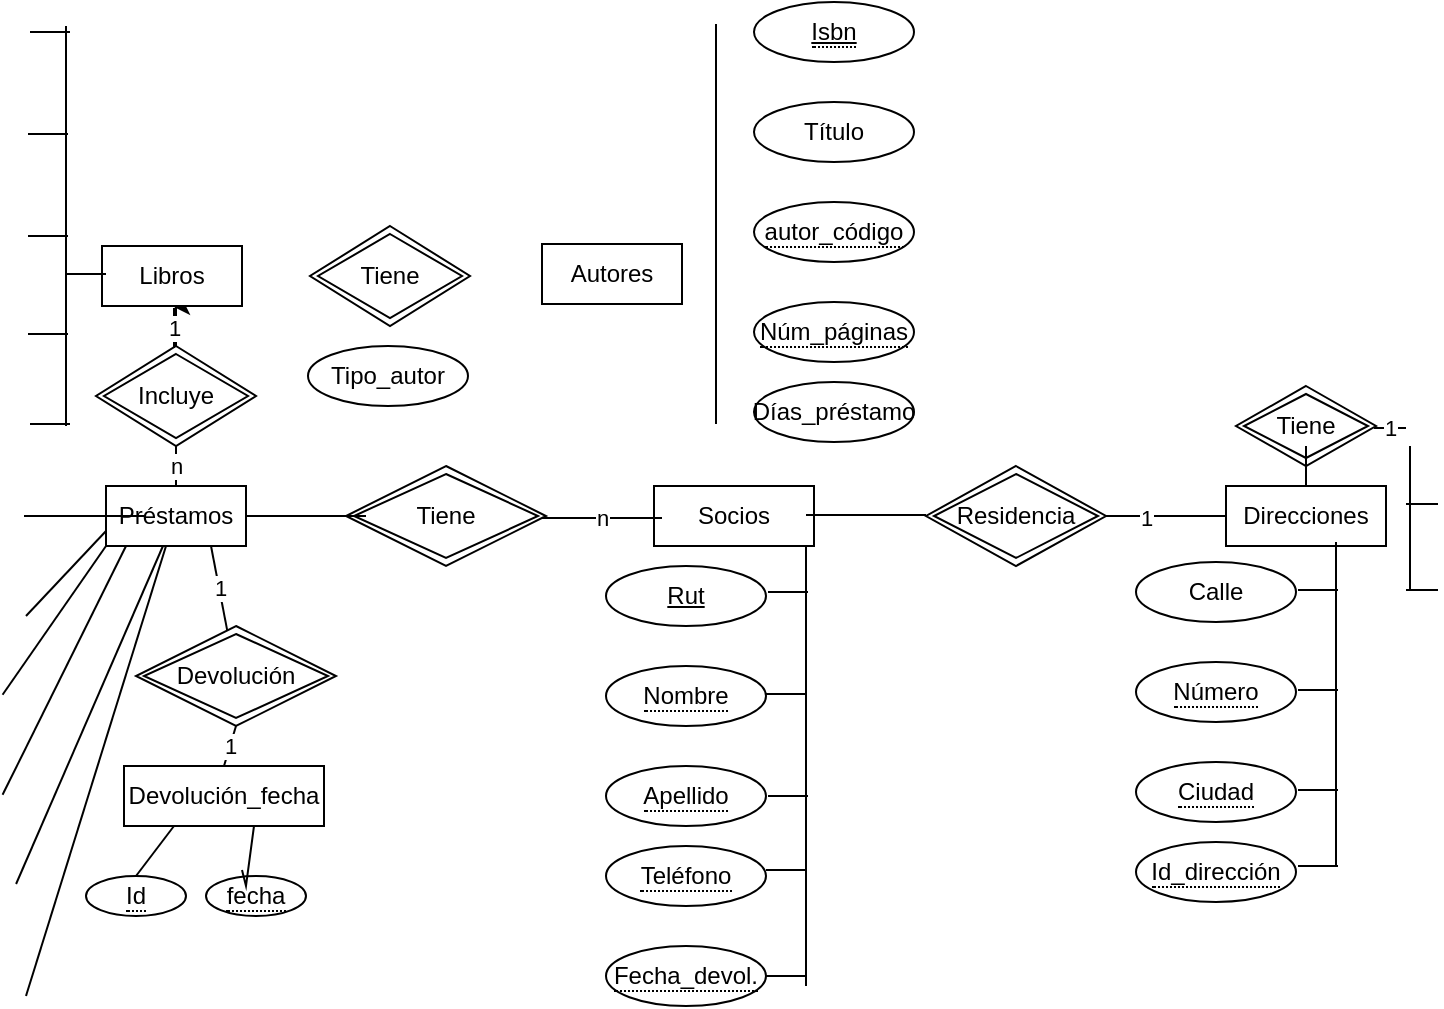 <mxfile version="16.5.2" type="github"><diagram id="OkflcsPEO62Xlo-orJe6" name="Page-1"><mxGraphModel dx="846" dy="393" grid="1" gridSize="10" guides="1" tooltips="1" connect="1" arrows="1" fold="1" page="1" pageScale="1" pageWidth="827" pageHeight="1169" math="0" shadow="0"><root><mxCell id="0"/><mxCell id="1" parent="0"/><mxCell id="8qWArn2cPxqioZ6nU-dQ-1" value="Tiene" style="shape=rhombus;double=1;perimeter=rhombusPerimeter;whiteSpace=wrap;html=1;align=center;" vertex="1" parent="1"><mxGeometry x="300" y="292" width="100" height="50" as="geometry"/></mxCell><mxCell id="8qWArn2cPxqioZ6nU-dQ-2" value="Socios" style="whiteSpace=wrap;html=1;align=center;" vertex="1" parent="1"><mxGeometry x="454" y="302" width="80" height="30" as="geometry"/></mxCell><mxCell id="8qWArn2cPxqioZ6nU-dQ-3" value="Préstamos" style="whiteSpace=wrap;html=1;align=center;" vertex="1" parent="1"><mxGeometry x="180" y="302" width="70" height="30" as="geometry"/></mxCell><mxCell id="8qWArn2cPxqioZ6nU-dQ-4" value="Residencia" style="shape=rhombus;double=1;perimeter=rhombusPerimeter;whiteSpace=wrap;html=1;align=center;" vertex="1" parent="1"><mxGeometry x="590" y="292" width="90" height="50" as="geometry"/></mxCell><mxCell id="8qWArn2cPxqioZ6nU-dQ-5" value="Direcciones" style="whiteSpace=wrap;html=1;align=center;" vertex="1" parent="1"><mxGeometry x="740" y="302" width="80" height="30" as="geometry"/></mxCell><mxCell id="8qWArn2cPxqioZ6nU-dQ-6" value="Devolución" style="shape=rhombus;double=1;perimeter=rhombusPerimeter;whiteSpace=wrap;html=1;align=center;" vertex="1" parent="1"><mxGeometry x="195" y="372" width="100" height="50" as="geometry"/></mxCell><mxCell id="8qWArn2cPxqioZ6nU-dQ-7" value="Devolución_fecha" style="whiteSpace=wrap;html=1;align=center;" vertex="1" parent="1"><mxGeometry x="189" y="442" width="100" height="30" as="geometry"/></mxCell><mxCell id="8qWArn2cPxqioZ6nU-dQ-8" value="&lt;span style=&quot;border-bottom: 1px dotted&quot;&gt;fecha&lt;/span&gt;" style="ellipse;whiteSpace=wrap;html=1;align=center;" vertex="1" parent="1"><mxGeometry x="230" y="497" width="50" height="20" as="geometry"/></mxCell><mxCell id="8qWArn2cPxqioZ6nU-dQ-9" value="&lt;span style=&quot;border-bottom: 1px dotted&quot;&gt;Id&lt;/span&gt;" style="ellipse;whiteSpace=wrap;html=1;align=center;" vertex="1" parent="1"><mxGeometry x="170" y="497" width="50" height="20" as="geometry"/></mxCell><mxCell id="8qWArn2cPxqioZ6nU-dQ-10" value="1" style="endArrow=none;html=1;rounded=0;entryX=0.75;entryY=1;entryDx=0;entryDy=0;" edge="1" parent="1" source="8qWArn2cPxqioZ6nU-dQ-6" target="8qWArn2cPxqioZ6nU-dQ-3"><mxGeometry relative="1" as="geometry"><mxPoint x="180" y="372" as="sourcePoint"/><mxPoint x="340" y="372" as="targetPoint"/></mxGeometry></mxCell><mxCell id="8qWArn2cPxqioZ6nU-dQ-11" value="1" style="endArrow=none;html=1;rounded=0;entryX=0.5;entryY=1;entryDx=0;entryDy=0;exitX=0.5;exitY=0;exitDx=0;exitDy=0;" edge="1" parent="1" source="8qWArn2cPxqioZ6nU-dQ-7" target="8qWArn2cPxqioZ6nU-dQ-6"><mxGeometry relative="1" as="geometry"><mxPoint x="250" y="422" as="sourcePoint"/><mxPoint x="251.557" y="381.528" as="targetPoint"/></mxGeometry></mxCell><mxCell id="8qWArn2cPxqioZ6nU-dQ-12" value="" style="endArrow=none;html=1;rounded=0;exitX=0.5;exitY=0;exitDx=0;exitDy=0;entryX=0.25;entryY=1;entryDx=0;entryDy=0;" edge="1" parent="1" source="8qWArn2cPxqioZ6nU-dQ-9" target="8qWArn2cPxqioZ6nU-dQ-7"><mxGeometry relative="1" as="geometry"><mxPoint x="350" y="492" as="sourcePoint"/><mxPoint x="340" y="462" as="targetPoint"/></mxGeometry></mxCell><mxCell id="8qWArn2cPxqioZ6nU-dQ-13" value="" style="endArrow=none;html=1;rounded=0;entryX=0.65;entryY=1;entryDx=0;entryDy=0;entryPerimeter=0;exitX=0.36;exitY=-0.15;exitDx=0;exitDy=0;exitPerimeter=0;" edge="1" parent="1" source="8qWArn2cPxqioZ6nU-dQ-8" target="8qWArn2cPxqioZ6nU-dQ-7"><mxGeometry relative="1" as="geometry"><mxPoint x="360" y="502" as="sourcePoint"/><mxPoint x="350" y="472" as="targetPoint"/><Array as="points"><mxPoint x="250" y="502"/></Array></mxGeometry></mxCell><mxCell id="8qWArn2cPxqioZ6nU-dQ-14" value="" style="endArrow=none;html=1;rounded=0;exitX=1;exitY=0.5;exitDx=0;exitDy=0;entryX=0;entryY=0.75;entryDx=0;entryDy=0;" edge="1" parent="1" target="8qWArn2cPxqioZ6nU-dQ-3"><mxGeometry relative="1" as="geometry"><mxPoint x="140" y="367" as="sourcePoint"/><mxPoint x="390" y="442" as="targetPoint"/></mxGeometry></mxCell><mxCell id="8qWArn2cPxqioZ6nU-dQ-15" value="" style="endArrow=none;html=1;rounded=0;exitX=1;exitY=0;exitDx=0;exitDy=0;entryX=0;entryY=1;entryDx=0;entryDy=0;entryPerimeter=0;" edge="1" parent="1" target="8qWArn2cPxqioZ6nU-dQ-3"><mxGeometry relative="1" as="geometry"><mxPoint x="128.284" y="406.393" as="sourcePoint"/><mxPoint x="190" y="334.5" as="targetPoint"/></mxGeometry></mxCell><mxCell id="8qWArn2cPxqioZ6nU-dQ-16" value="" style="endArrow=none;html=1;rounded=0;exitX=1;exitY=0;exitDx=0;exitDy=0;entryX=0.143;entryY=1;entryDx=0;entryDy=0;entryPerimeter=0;" edge="1" parent="1" target="8qWArn2cPxqioZ6nU-dQ-3"><mxGeometry relative="1" as="geometry"><mxPoint x="128.284" y="456.393" as="sourcePoint"/><mxPoint x="200" y="344.5" as="targetPoint"/></mxGeometry></mxCell><mxCell id="8qWArn2cPxqioZ6nU-dQ-17" value="" style="endArrow=none;html=1;rounded=0;exitX=0.938;exitY=0.3;exitDx=0;exitDy=0;exitPerimeter=0;" edge="1" parent="1" target="8qWArn2cPxqioZ6nU-dQ-3"><mxGeometry relative="1" as="geometry"><mxPoint x="135.04" y="501" as="sourcePoint"/><mxPoint x="200.01" y="342" as="targetPoint"/></mxGeometry></mxCell><mxCell id="8qWArn2cPxqioZ6nU-dQ-18" value="" style="endArrow=none;html=1;rounded=0;exitX=1;exitY=0.5;exitDx=0;exitDy=0;" edge="1" parent="1"><mxGeometry relative="1" as="geometry"><mxPoint x="140" y="557" as="sourcePoint"/><mxPoint x="210" y="332" as="targetPoint"/></mxGeometry></mxCell><mxCell id="8qWArn2cPxqioZ6nU-dQ-19" value="&lt;u&gt;Rut&lt;/u&gt;" style="ellipse;whiteSpace=wrap;html=1;align=center;" vertex="1" parent="1"><mxGeometry x="430" y="342" width="80" height="30" as="geometry"/></mxCell><mxCell id="8qWArn2cPxqioZ6nU-dQ-20" value="&lt;span style=&quot;border-bottom: 1px dotted&quot;&gt;Nombre&lt;/span&gt;" style="ellipse;whiteSpace=wrap;html=1;align=center;" vertex="1" parent="1"><mxGeometry x="430" y="392" width="80" height="30" as="geometry"/></mxCell><mxCell id="8qWArn2cPxqioZ6nU-dQ-21" value="&lt;span style=&quot;border-bottom: 1px dotted&quot;&gt;Apellido&lt;/span&gt;" style="ellipse;whiteSpace=wrap;html=1;align=center;" vertex="1" parent="1"><mxGeometry x="430" y="442" width="80" height="30" as="geometry"/></mxCell><mxCell id="8qWArn2cPxqioZ6nU-dQ-22" value="&lt;span style=&quot;border-bottom: 1px dotted&quot;&gt;Fecha_devol.&lt;/span&gt;" style="ellipse;whiteSpace=wrap;html=1;align=center;" vertex="1" parent="1"><mxGeometry x="430" y="532" width="80" height="30" as="geometry"/></mxCell><mxCell id="8qWArn2cPxqioZ6nU-dQ-23" value="&lt;span style=&quot;border-bottom: 1px dotted&quot;&gt;Teléfono&lt;/span&gt;" style="ellipse;whiteSpace=wrap;html=1;align=center;" vertex="1" parent="1"><mxGeometry x="430" y="482" width="80" height="30" as="geometry"/></mxCell><mxCell id="8qWArn2cPxqioZ6nU-dQ-24" value="" style="endArrow=none;html=1;rounded=0;exitX=0.95;exitY=1;exitDx=0;exitDy=0;exitPerimeter=0;" edge="1" parent="1" source="8qWArn2cPxqioZ6nU-dQ-2"><mxGeometry relative="1" as="geometry"><mxPoint x="350" y="492" as="sourcePoint"/><mxPoint x="530" y="552" as="targetPoint"/></mxGeometry></mxCell><mxCell id="8qWArn2cPxqioZ6nU-dQ-25" value="" style="endArrow=none;html=1;rounded=0;exitX=1;exitY=0.5;exitDx=0;exitDy=0;" edge="1" parent="1" source="8qWArn2cPxqioZ6nU-dQ-22"><mxGeometry relative="1" as="geometry"><mxPoint x="520" y="546.5" as="sourcePoint"/><mxPoint x="530" y="547" as="targetPoint"/></mxGeometry></mxCell><mxCell id="8qWArn2cPxqioZ6nU-dQ-26" value="" style="endArrow=none;html=1;rounded=0;" edge="1" parent="1"><mxGeometry relative="1" as="geometry"><mxPoint x="510" y="494" as="sourcePoint"/><mxPoint x="510" y="494" as="targetPoint"/><Array as="points"><mxPoint x="530" y="494"/></Array></mxGeometry></mxCell><mxCell id="8qWArn2cPxqioZ6nU-dQ-27" value="" style="endArrow=none;html=1;rounded=0;" edge="1" parent="1"><mxGeometry relative="1" as="geometry"><mxPoint x="511" y="457" as="sourcePoint"/><mxPoint x="511" y="457" as="targetPoint"/><Array as="points"><mxPoint x="531" y="457"/></Array></mxGeometry></mxCell><mxCell id="8qWArn2cPxqioZ6nU-dQ-28" value="" style="endArrow=none;html=1;rounded=0;" edge="1" parent="1"><mxGeometry relative="1" as="geometry"><mxPoint x="510" y="406" as="sourcePoint"/><mxPoint x="510" y="406" as="targetPoint"/><Array as="points"><mxPoint x="530" y="406"/></Array></mxGeometry></mxCell><mxCell id="8qWArn2cPxqioZ6nU-dQ-29" value="" style="endArrow=none;html=1;rounded=0;" edge="1" parent="1"><mxGeometry relative="1" as="geometry"><mxPoint x="511" y="355" as="sourcePoint"/><mxPoint x="511" y="355" as="targetPoint"/><Array as="points"><mxPoint x="531" y="355"/></Array></mxGeometry></mxCell><mxCell id="8qWArn2cPxqioZ6nU-dQ-30" value="" style="endArrow=none;html=1;rounded=0;" edge="1" parent="1"><mxGeometry relative="1" as="geometry"><mxPoint x="680" y="317" as="sourcePoint"/><mxPoint x="740" y="317" as="targetPoint"/></mxGeometry></mxCell><mxCell id="8qWArn2cPxqioZ6nU-dQ-31" value="1" style="edgeLabel;html=1;align=center;verticalAlign=middle;resizable=0;points=[];" vertex="1" connectable="0" parent="8qWArn2cPxqioZ6nU-dQ-30"><mxGeometry x="-0.333" y="-1" relative="1" as="geometry"><mxPoint as="offset"/></mxGeometry></mxCell><mxCell id="8qWArn2cPxqioZ6nU-dQ-32" value="" style="endArrow=none;html=1;rounded=0;" edge="1" parent="1"><mxGeometry relative="1" as="geometry"><mxPoint x="530" y="316.5" as="sourcePoint"/><mxPoint x="590" y="316.5" as="targetPoint"/></mxGeometry></mxCell><mxCell id="8qWArn2cPxqioZ6nU-dQ-33" value="n" style="endArrow=none;html=1;rounded=0;" edge="1" parent="1"><mxGeometry relative="1" as="geometry"><mxPoint x="398" y="318" as="sourcePoint"/><mxPoint x="458" y="318" as="targetPoint"/></mxGeometry></mxCell><mxCell id="8qWArn2cPxqioZ6nU-dQ-34" value="" style="endArrow=none;html=1;rounded=0;" edge="1" parent="1"><mxGeometry relative="1" as="geometry"><mxPoint x="250" y="317" as="sourcePoint"/><mxPoint x="310" y="317" as="targetPoint"/></mxGeometry></mxCell><mxCell id="8qWArn2cPxqioZ6nU-dQ-35" value="" style="endArrow=none;html=1;rounded=0;" edge="1" parent="1"><mxGeometry relative="1" as="geometry"><mxPoint x="139" y="317" as="sourcePoint"/><mxPoint x="199" y="317" as="targetPoint"/></mxGeometry></mxCell><mxCell id="8qWArn2cPxqioZ6nU-dQ-36" value="Calle" style="ellipse;whiteSpace=wrap;html=1;align=center;" vertex="1" parent="1"><mxGeometry x="695" y="340" width="80" height="30" as="geometry"/></mxCell><mxCell id="8qWArn2cPxqioZ6nU-dQ-37" value="&lt;span style=&quot;border-bottom: 1px dotted&quot;&gt;Número&lt;/span&gt;" style="ellipse;whiteSpace=wrap;html=1;align=center;" vertex="1" parent="1"><mxGeometry x="695" y="390" width="80" height="30" as="geometry"/></mxCell><mxCell id="8qWArn2cPxqioZ6nU-dQ-38" value="&lt;span style=&quot;border-bottom: 1px dotted&quot;&gt;Ciudad&lt;/span&gt;" style="ellipse;whiteSpace=wrap;html=1;align=center;" vertex="1" parent="1"><mxGeometry x="695" y="440" width="80" height="30" as="geometry"/></mxCell><mxCell id="8qWArn2cPxqioZ6nU-dQ-39" value="&lt;span style=&quot;border-bottom: 1px dotted&quot;&gt;Id_dirección&lt;/span&gt;" style="ellipse;whiteSpace=wrap;html=1;align=center;" vertex="1" parent="1"><mxGeometry x="695" y="480" width="80" height="30" as="geometry"/></mxCell><mxCell id="8qWArn2cPxqioZ6nU-dQ-40" value="" style="endArrow=none;html=1;rounded=0;exitX=0.95;exitY=1;exitDx=0;exitDy=0;exitPerimeter=0;" edge="1" parent="1"><mxGeometry relative="1" as="geometry"><mxPoint x="795" y="330" as="sourcePoint"/><mxPoint x="795" y="492" as="targetPoint"/></mxGeometry></mxCell><mxCell id="8qWArn2cPxqioZ6nU-dQ-41" value="" style="endArrow=none;html=1;rounded=0;exitX=1;exitY=0.5;exitDx=0;exitDy=0;" edge="1" parent="1"><mxGeometry relative="1" as="geometry"><mxPoint x="776" y="492" as="sourcePoint"/><mxPoint x="796" y="492" as="targetPoint"/></mxGeometry></mxCell><mxCell id="8qWArn2cPxqioZ6nU-dQ-42" value="" style="endArrow=none;html=1;rounded=0;exitX=1;exitY=0.5;exitDx=0;exitDy=0;" edge="1" parent="1"><mxGeometry relative="1" as="geometry"><mxPoint x="776" y="454" as="sourcePoint"/><mxPoint x="796" y="454" as="targetPoint"/></mxGeometry></mxCell><mxCell id="8qWArn2cPxqioZ6nU-dQ-43" value="" style="endArrow=none;html=1;rounded=0;exitX=1;exitY=0.5;exitDx=0;exitDy=0;" edge="1" parent="1"><mxGeometry relative="1" as="geometry"><mxPoint x="776" y="404" as="sourcePoint"/><mxPoint x="796" y="404" as="targetPoint"/></mxGeometry></mxCell><mxCell id="8qWArn2cPxqioZ6nU-dQ-44" value="" style="endArrow=none;html=1;rounded=0;exitX=1;exitY=0.5;exitDx=0;exitDy=0;" edge="1" parent="1"><mxGeometry relative="1" as="geometry"><mxPoint x="776" y="354" as="sourcePoint"/><mxPoint x="796" y="354" as="targetPoint"/></mxGeometry></mxCell><mxCell id="8qWArn2cPxqioZ6nU-dQ-45" value="Tiene" style="shape=rhombus;double=1;perimeter=rhombusPerimeter;whiteSpace=wrap;html=1;align=center;" vertex="1" parent="1"><mxGeometry x="745" y="252" width="70" height="40" as="geometry"/></mxCell><mxCell id="8qWArn2cPxqioZ6nU-dQ-46" value="" style="endArrow=none;html=1;rounded=0;" edge="1" parent="1"><mxGeometry relative="1" as="geometry"><mxPoint x="832" y="282" as="sourcePoint"/><mxPoint x="832" y="354" as="targetPoint"/></mxGeometry></mxCell><mxCell id="8qWArn2cPxqioZ6nU-dQ-47" value="" style="endArrow=none;html=1;rounded=0;" edge="1" parent="1"><mxGeometry relative="1" as="geometry"><mxPoint x="830" y="354" as="sourcePoint"/><mxPoint x="846" y="354" as="targetPoint"/></mxGeometry></mxCell><mxCell id="8qWArn2cPxqioZ6nU-dQ-48" value="" style="endArrow=none;html=1;rounded=0;" edge="1" parent="1"><mxGeometry relative="1" as="geometry"><mxPoint x="830" y="311" as="sourcePoint"/><mxPoint x="846" y="311" as="targetPoint"/></mxGeometry></mxCell><mxCell id="8qWArn2cPxqioZ6nU-dQ-49" value="1" style="endArrow=none;html=1;rounded=0;" edge="1" parent="1"><mxGeometry relative="1" as="geometry"><mxPoint x="814" y="273" as="sourcePoint"/><mxPoint x="830" y="273" as="targetPoint"/></mxGeometry></mxCell><mxCell id="8qWArn2cPxqioZ6nU-dQ-50" value="" style="endArrow=none;html=1;rounded=0;" edge="1" parent="1"><mxGeometry relative="1" as="geometry"><mxPoint x="780" y="282" as="sourcePoint"/><mxPoint x="780" y="302" as="targetPoint"/></mxGeometry></mxCell><mxCell id="8qWArn2cPxqioZ6nU-dQ-51" value="" style="edgeStyle=orthogonalEdgeStyle;rounded=0;orthogonalLoop=1;jettySize=auto;html=1;" edge="1" parent="1" source="8qWArn2cPxqioZ6nU-dQ-52" target="8qWArn2cPxqioZ6nU-dQ-53"><mxGeometry relative="1" as="geometry"/></mxCell><mxCell id="8qWArn2cPxqioZ6nU-dQ-52" value="Incluye" style="shape=rhombus;double=1;perimeter=rhombusPerimeter;whiteSpace=wrap;html=1;align=center;" vertex="1" parent="1"><mxGeometry x="175" y="232" width="80" height="50" as="geometry"/></mxCell><mxCell id="8qWArn2cPxqioZ6nU-dQ-53" value="Libros" style="whiteSpace=wrap;html=1;align=center;" vertex="1" parent="1"><mxGeometry x="178" y="182" width="70" height="30" as="geometry"/></mxCell><mxCell id="8qWArn2cPxqioZ6nU-dQ-54" value="" style="endArrow=none;html=1;rounded=0;" edge="1" parent="1"><mxGeometry relative="1" as="geometry"><mxPoint x="160" y="272" as="sourcePoint"/><mxPoint x="160" y="72" as="targetPoint"/></mxGeometry></mxCell><mxCell id="8qWArn2cPxqioZ6nU-dQ-55" value="" style="endArrow=none;html=1;rounded=0;" edge="1" parent="1"><mxGeometry relative="1" as="geometry"><mxPoint x="142" y="271" as="sourcePoint"/><mxPoint x="142" y="271" as="targetPoint"/><Array as="points"><mxPoint x="162" y="271"/></Array></mxGeometry></mxCell><mxCell id="8qWArn2cPxqioZ6nU-dQ-56" value="" style="endArrow=none;html=1;rounded=0;" edge="1" parent="1"><mxGeometry relative="1" as="geometry"><mxPoint x="141" y="226" as="sourcePoint"/><mxPoint x="141" y="226" as="targetPoint"/><Array as="points"><mxPoint x="161" y="226"/></Array></mxGeometry></mxCell><mxCell id="8qWArn2cPxqioZ6nU-dQ-57" value="" style="endArrow=none;html=1;rounded=0;" edge="1" parent="1"><mxGeometry relative="1" as="geometry"><mxPoint x="141" y="177" as="sourcePoint"/><mxPoint x="141" y="177" as="targetPoint"/><Array as="points"><mxPoint x="161" y="177"/></Array></mxGeometry></mxCell><mxCell id="8qWArn2cPxqioZ6nU-dQ-58" value="" style="endArrow=none;html=1;rounded=0;" edge="1" parent="1"><mxGeometry relative="1" as="geometry"><mxPoint x="141" y="126" as="sourcePoint"/><mxPoint x="141" y="126" as="targetPoint"/><Array as="points"><mxPoint x="161" y="126"/></Array></mxGeometry></mxCell><mxCell id="8qWArn2cPxqioZ6nU-dQ-59" value="" style="endArrow=none;html=1;rounded=0;" edge="1" parent="1"><mxGeometry relative="1" as="geometry"><mxPoint x="142" y="75" as="sourcePoint"/><mxPoint x="142" y="75" as="targetPoint"/><Array as="points"><mxPoint x="162" y="75"/></Array></mxGeometry></mxCell><mxCell id="8qWArn2cPxqioZ6nU-dQ-60" value="" style="endArrow=none;html=1;rounded=0;" edge="1" parent="1"><mxGeometry relative="1" as="geometry"><mxPoint x="160" y="196" as="sourcePoint"/><mxPoint x="160" y="196" as="targetPoint"/><Array as="points"><mxPoint x="180" y="196"/></Array></mxGeometry></mxCell><mxCell id="8qWArn2cPxqioZ6nU-dQ-61" value="n" style="endArrow=none;html=1;rounded=0;exitX=0.5;exitY=0;exitDx=0;exitDy=0;entryX=0.5;entryY=1;entryDx=0;entryDy=0;" edge="1" parent="1" source="8qWArn2cPxqioZ6nU-dQ-3" target="8qWArn2cPxqioZ6nU-dQ-52"><mxGeometry relative="1" as="geometry"><mxPoint x="380" y="232" as="sourcePoint"/><mxPoint x="380" y="192" as="targetPoint"/></mxGeometry></mxCell><mxCell id="8qWArn2cPxqioZ6nU-dQ-62" value="1" style="endArrow=none;html=1;rounded=0;exitX=0.5;exitY=0;exitDx=0;exitDy=0;" edge="1" parent="1"><mxGeometry relative="1" as="geometry"><mxPoint x="214" y="233" as="sourcePoint"/><mxPoint x="214" y="213" as="targetPoint"/></mxGeometry></mxCell><mxCell id="8qWArn2cPxqioZ6nU-dQ-63" value="Tiene" style="shape=rhombus;double=1;perimeter=rhombusPerimeter;whiteSpace=wrap;html=1;align=center;" vertex="1" parent="1"><mxGeometry x="282" y="172" width="80" height="50" as="geometry"/></mxCell><mxCell id="8qWArn2cPxqioZ6nU-dQ-64" value="Autores" style="whiteSpace=wrap;html=1;align=center;" vertex="1" parent="1"><mxGeometry x="398" y="181" width="70" height="30" as="geometry"/></mxCell><mxCell id="8qWArn2cPxqioZ6nU-dQ-65" value="Tipo_autor" style="ellipse;whiteSpace=wrap;html=1;align=center;" vertex="1" parent="1"><mxGeometry x="281" y="232" width="80" height="30" as="geometry"/></mxCell><mxCell id="8qWArn2cPxqioZ6nU-dQ-66" value="Días_préstamo" style="ellipse;whiteSpace=wrap;html=1;align=center;" vertex="1" parent="1"><mxGeometry x="504" y="250" width="80" height="30" as="geometry"/></mxCell><mxCell id="8qWArn2cPxqioZ6nU-dQ-67" value="&lt;span style=&quot;border-bottom: 1px dotted&quot;&gt;&lt;u&gt;Isbn&lt;/u&gt;&lt;/span&gt;" style="ellipse;whiteSpace=wrap;html=1;align=center;" vertex="1" parent="1"><mxGeometry x="504" y="60" width="80" height="30" as="geometry"/></mxCell><mxCell id="8qWArn2cPxqioZ6nU-dQ-68" value="Título" style="ellipse;whiteSpace=wrap;html=1;align=center;" vertex="1" parent="1"><mxGeometry x="504" y="110" width="80" height="30" as="geometry"/></mxCell><mxCell id="8qWArn2cPxqioZ6nU-dQ-69" value="&lt;span style=&quot;border-bottom: 1px dotted&quot;&gt;autor_código&lt;/span&gt;" style="ellipse;whiteSpace=wrap;html=1;align=center;" vertex="1" parent="1"><mxGeometry x="504" y="160" width="80" height="30" as="geometry"/></mxCell><mxCell id="8qWArn2cPxqioZ6nU-dQ-70" value="&lt;span style=&quot;border-bottom: 1px dotted&quot;&gt;Núm_páginas&lt;/span&gt;" style="ellipse;whiteSpace=wrap;html=1;align=center;" vertex="1" parent="1"><mxGeometry x="504" y="210" width="80" height="30" as="geometry"/></mxCell><mxCell id="8qWArn2cPxqioZ6nU-dQ-71" value="" style="endArrow=none;html=1;rounded=0;" edge="1" parent="1"><mxGeometry relative="1" as="geometry"><mxPoint x="485" y="271" as="sourcePoint"/><mxPoint x="485" y="71" as="targetPoint"/></mxGeometry></mxCell></root></mxGraphModel></diagram></mxfile>
